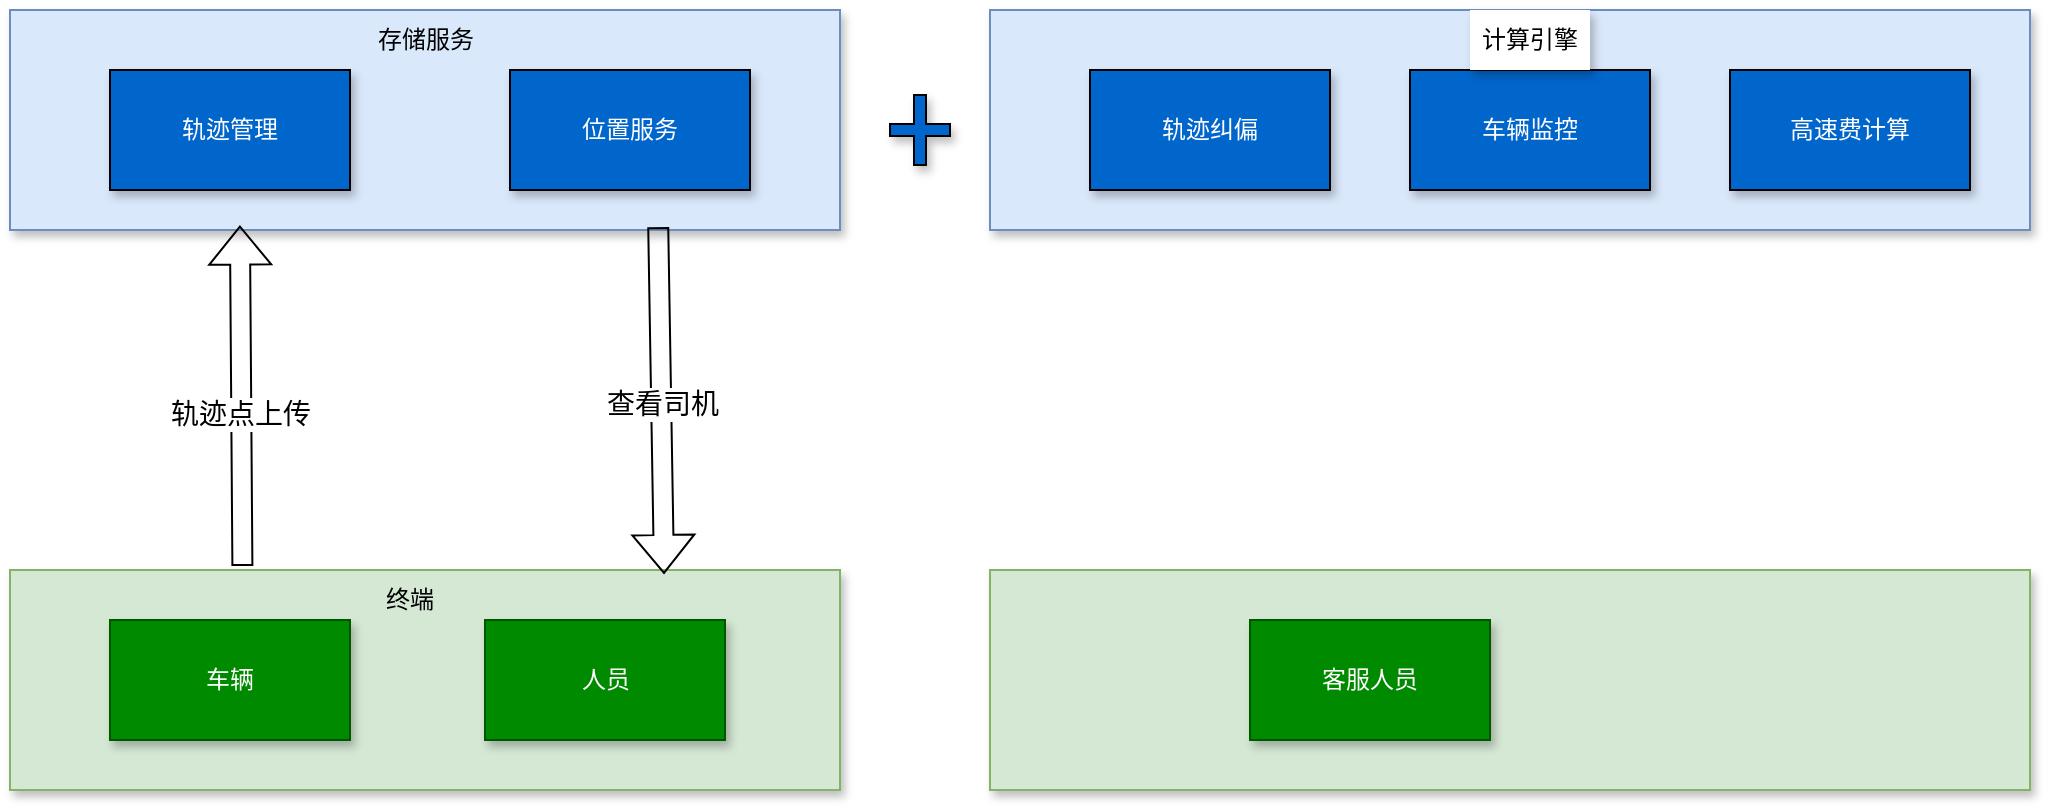 <mxfile version="20.8.5" type="github">
  <diagram id="cGJvjMeIr9tF7bex6Jn9" name="第 1 页">
    <mxGraphModel dx="1434" dy="764" grid="1" gridSize="10" guides="1" tooltips="1" connect="1" arrows="1" fold="1" page="1" pageScale="1" pageWidth="827" pageHeight="1169" math="0" shadow="0">
      <root>
        <mxCell id="0" />
        <mxCell id="1" parent="0" />
        <mxCell id="HWMCd8eheu36kaZq1QKs-6" value="" style="verticalLabelPosition=bottom;verticalAlign=top;html=1;shape=mxgraph.basic.rect;fillColor2=none;strokeWidth=1;size=20;indent=5;shadow=1;fillColor=#dae8fc;strokeColor=#6c8ebf;" vertex="1" parent="1">
          <mxGeometry x="310" y="80" width="415" height="110" as="geometry" />
        </mxCell>
        <mxCell id="HWMCd8eheu36kaZq1QKs-8" value="&lt;font color=&quot;#ffffff&quot;&gt;轨迹管理&lt;/font&gt;" style="rounded=0;whiteSpace=wrap;html=1;shadow=1;fillColor=#0066CC;" vertex="1" parent="1">
          <mxGeometry x="360" y="110" width="120" height="60" as="geometry" />
        </mxCell>
        <mxCell id="HWMCd8eheu36kaZq1QKs-9" value="&lt;font color=&quot;#ffffff&quot;&gt;位置服务&lt;/font&gt;" style="rounded=0;whiteSpace=wrap;html=1;shadow=1;fillColor=#0066CC;" vertex="1" parent="1">
          <mxGeometry x="560" y="110" width="120" height="60" as="geometry" />
        </mxCell>
        <mxCell id="HWMCd8eheu36kaZq1QKs-10" value="存储服务" style="text;html=1;strokeColor=none;fillColor=none;align=center;verticalAlign=middle;whiteSpace=wrap;rounded=0;shadow=1;" vertex="1" parent="1">
          <mxGeometry x="487.5" y="80" width="60" height="30" as="geometry" />
        </mxCell>
        <mxCell id="HWMCd8eheu36kaZq1QKs-11" value="" style="verticalLabelPosition=bottom;verticalAlign=top;html=1;shape=mxgraph.basic.rect;fillColor2=none;strokeWidth=1;size=20;indent=5;shadow=1;fillColor=#dae8fc;strokeColor=#6c8ebf;" vertex="1" parent="1">
          <mxGeometry x="800" y="80" width="520" height="110" as="geometry" />
        </mxCell>
        <mxCell id="HWMCd8eheu36kaZq1QKs-12" value="&lt;font color=&quot;#ffffff&quot;&gt;轨迹纠偏&lt;/font&gt;" style="rounded=0;whiteSpace=wrap;html=1;shadow=1;fillColor=#0066CC;" vertex="1" parent="1">
          <mxGeometry x="850" y="110" width="120" height="60" as="geometry" />
        </mxCell>
        <mxCell id="HWMCd8eheu36kaZq1QKs-13" value="&lt;font color=&quot;#ffffff&quot;&gt;车辆监控&lt;/font&gt;" style="rounded=0;whiteSpace=wrap;html=1;shadow=1;fillColor=#0066CC;" vertex="1" parent="1">
          <mxGeometry x="1010" y="110" width="120" height="60" as="geometry" />
        </mxCell>
        <mxCell id="HWMCd8eheu36kaZq1QKs-14" value="计算引擎" style="text;html=1;strokeColor=none;fillColor=default;align=center;verticalAlign=middle;whiteSpace=wrap;rounded=0;shadow=1;" vertex="1" parent="1">
          <mxGeometry x="1040" y="80" width="60" height="30" as="geometry" />
        </mxCell>
        <mxCell id="HWMCd8eheu36kaZq1QKs-15" value="&lt;font color=&quot;#ffffff&quot;&gt;高速费计算&lt;/font&gt;" style="rounded=0;whiteSpace=wrap;html=1;shadow=1;fillColor=#0066CC;" vertex="1" parent="1">
          <mxGeometry x="1170" y="110" width="120" height="60" as="geometry" />
        </mxCell>
        <mxCell id="HWMCd8eheu36kaZq1QKs-16" value="" style="verticalLabelPosition=bottom;verticalAlign=top;html=1;shape=mxgraph.basic.rect;fillColor2=none;strokeWidth=1;size=20;indent=5;shadow=1;fillColor=#d5e8d4;strokeColor=#82b366;" vertex="1" parent="1">
          <mxGeometry x="310" y="360" width="415" height="110" as="geometry" />
        </mxCell>
        <mxCell id="HWMCd8eheu36kaZq1QKs-17" value="" style="verticalLabelPosition=bottom;verticalAlign=top;html=1;shape=mxgraph.basic.rect;fillColor2=none;strokeWidth=1;size=20;indent=5;shadow=1;fillColor=#d5e8d4;strokeColor=#82b366;" vertex="1" parent="1">
          <mxGeometry x="800" y="360" width="520" height="110" as="geometry" />
        </mxCell>
        <mxCell id="HWMCd8eheu36kaZq1QKs-18" value="" style="shape=flexArrow;endArrow=classic;html=1;rounded=0;entryX=0.277;entryY=0.98;entryDx=0;entryDy=0;entryPerimeter=0;exitX=0.28;exitY=-0.018;exitDx=0;exitDy=0;exitPerimeter=0;" edge="1" parent="1" source="HWMCd8eheu36kaZq1QKs-16" target="HWMCd8eheu36kaZq1QKs-6">
          <mxGeometry width="50" height="50" relative="1" as="geometry">
            <mxPoint x="470" y="310" as="sourcePoint" />
            <mxPoint x="520" y="260" as="targetPoint" />
          </mxGeometry>
        </mxCell>
        <mxCell id="HWMCd8eheu36kaZq1QKs-19" value="轨迹点上传" style="edgeLabel;html=1;align=center;verticalAlign=middle;resizable=0;points=[];fontSize=14;" vertex="1" connectable="0" parent="HWMCd8eheu36kaZq1QKs-18">
          <mxGeometry x="-0.423" y="1" relative="1" as="geometry">
            <mxPoint y="-27" as="offset" />
          </mxGeometry>
        </mxCell>
        <mxCell id="HWMCd8eheu36kaZq1QKs-20" value="车辆" style="rounded=0;whiteSpace=wrap;html=1;shadow=1;fillColor=#008a00;strokeColor=#005700;fontColor=#ffffff;" vertex="1" parent="1">
          <mxGeometry x="360" y="385" width="120" height="60" as="geometry" />
        </mxCell>
        <mxCell id="HWMCd8eheu36kaZq1QKs-21" value="人员" style="rounded=0;whiteSpace=wrap;html=1;shadow=1;fillColor=#008a00;strokeColor=#005700;fontColor=#ffffff;" vertex="1" parent="1">
          <mxGeometry x="547.5" y="385" width="120" height="60" as="geometry" />
        </mxCell>
        <mxCell id="HWMCd8eheu36kaZq1QKs-22" value="" style="shape=flexArrow;endArrow=classic;html=1;rounded=0;exitX=0.781;exitY=0.987;exitDx=0;exitDy=0;exitPerimeter=0;entryX=0.788;entryY=0.018;entryDx=0;entryDy=0;entryPerimeter=0;" edge="1" parent="1" source="HWMCd8eheu36kaZq1QKs-6" target="HWMCd8eheu36kaZq1QKs-16">
          <mxGeometry width="50" height="50" relative="1" as="geometry">
            <mxPoint x="659.995" y="385" as="sourcePoint" />
            <mxPoint x="634" y="360" as="targetPoint" />
          </mxGeometry>
        </mxCell>
        <mxCell id="HWMCd8eheu36kaZq1QKs-23" value="查看司机" style="edgeLabel;html=1;align=center;verticalAlign=middle;resizable=0;points=[];fontSize=14;" vertex="1" connectable="0" parent="HWMCd8eheu36kaZq1QKs-22">
          <mxGeometry x="-0.423" y="1" relative="1" as="geometry">
            <mxPoint y="38" as="offset" />
          </mxGeometry>
        </mxCell>
        <mxCell id="HWMCd8eheu36kaZq1QKs-24" value="客服人员" style="rounded=0;whiteSpace=wrap;html=1;shadow=1;fillColor=#008a00;strokeColor=#005700;fontColor=#ffffff;" vertex="1" parent="1">
          <mxGeometry x="930" y="385" width="120" height="60" as="geometry" />
        </mxCell>
        <mxCell id="HWMCd8eheu36kaZq1QKs-25" value="终端" style="text;html=1;strokeColor=none;fillColor=none;align=center;verticalAlign=middle;whiteSpace=wrap;rounded=0;shadow=1;" vertex="1" parent="1">
          <mxGeometry x="480" y="360" width="60" height="30" as="geometry" />
        </mxCell>
        <mxCell id="HWMCd8eheu36kaZq1QKs-26" value="" style="shape=cross;whiteSpace=wrap;html=1;shadow=1;fontSize=14;fillColor=#0066CC;" vertex="1" parent="1">
          <mxGeometry x="750" y="122.5" width="30" height="35" as="geometry" />
        </mxCell>
      </root>
    </mxGraphModel>
  </diagram>
</mxfile>
